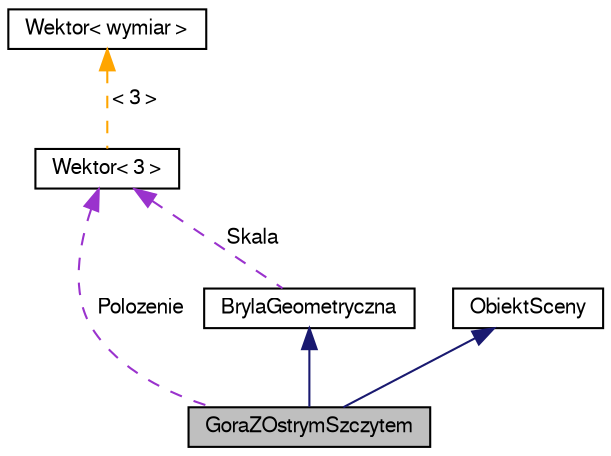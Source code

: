 digraph "GoraZOstrymSzczytem"
{
 // LATEX_PDF_SIZE
  edge [fontname="FreeSans",fontsize="10",labelfontname="FreeSans",labelfontsize="10"];
  node [fontname="FreeSans",fontsize="10",shape=record];
  Node1 [label="GoraZOstrymSzczytem",height=0.2,width=0.4,color="black", fillcolor="grey75", style="filled", fontcolor="black",tooltip="modeluje pojecie Gory z ostrym szczytem"];
  Node2 -> Node1 [dir="back",color="midnightblue",fontsize="10",style="solid",fontname="FreeSans"];
  Node2 [label="BrylaGeometryczna",height=0.2,width=0.4,color="black", fillcolor="white", style="filled",URL="$a00126.html",tooltip="modeluje pojecie Bryly geometrycznej"];
  Node3 -> Node2 [dir="back",color="darkorchid3",fontsize="10",style="dashed",label=" Skala" ,fontname="FreeSans"];
  Node3 [label="Wektor\< 3 \>",height=0.2,width=0.4,color="black", fillcolor="white", style="filled",URL="$a00170.html",tooltip=" "];
  Node4 -> Node3 [dir="back",color="orange",fontsize="10",style="dashed",label=" \< 3 \>" ,fontname="FreeSans"];
  Node4 [label="Wektor\< wymiar \>",height=0.2,width=0.4,color="black", fillcolor="white", style="filled",URL="$a00170.html",tooltip="modeluje pojecie Wektora o dowolnym rozmiarze"];
  Node5 -> Node1 [dir="back",color="midnightblue",fontsize="10",style="solid",fontname="FreeSans"];
  Node5 [label="ObiektSceny",height=0.2,width=0.4,color="black", fillcolor="white", style="filled",URL="$a00150.html",tooltip="modeluje pojecie Obiektu Sceny"];
  Node3 -> Node1 [dir="back",color="darkorchid3",fontsize="10",style="dashed",label=" Polozenie" ,fontname="FreeSans"];
}
